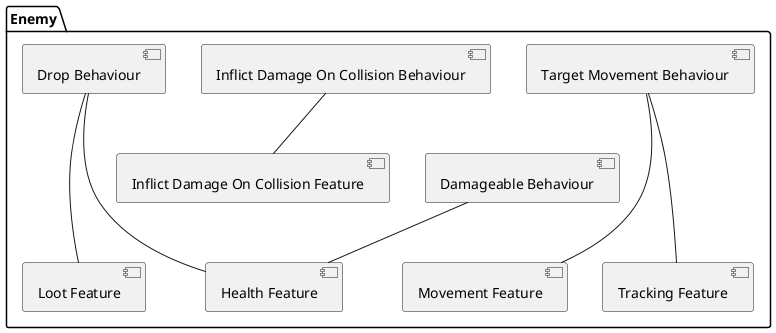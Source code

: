 @startuml

package Enemy {
    [Target Movement Behaviour] as targetMovementBeh
    [Damageable Behaviour] as damageableBeh
    [Inflict Damage On Collision Behaviour] as inflictDamageBeh
    [Drop Behaviour] as dropBeh
    [Movement Feature] as movementFea
    [Health Feature] as healthFea
    [Inflict Damage On Collision Feature] as inflictDamageFea
    [Tracking Feature] as trackingFea
    [Loot Feature] as lootFea
}

targetMovementBeh --- movementFea
targetMovementBeh --- trackingFea

inflictDamageBeh -- inflictDamageFea

damageableBeh -- healthFea

dropBeh --- healthFea
dropBeh --- lootFea

@enduml